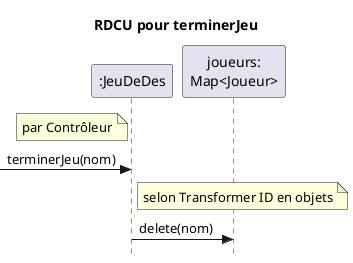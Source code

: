 @startuml
skinparam style strictuml
title RDCU pour terminerJeu
participant ":JeuDeDes" as c
participant "joueurs:\nMap<Joueur>" as jm
'participant "j:Joueur" as j
note left of c : par Contrôleur 
->c : terminerJeu(nom)
note right of c : selon Transformer ID en objets 
c->jm : delete(nom)
'c-->j
'destroy j
@enduml
